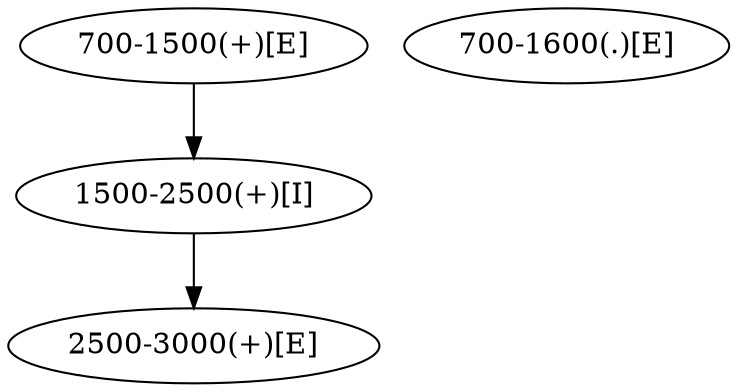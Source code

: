 strict digraph G {
"700-1500(+)[E]" [scores="A=0.605,C=0.499,D=0.6,E=0.145"];
"1500-2500(+)[I]" [scores="A=1.0"];
"700-1600(.)[E]" [scores="A=0.21,C=0.998,D=1.2,E=0.29,F=1.05"];
"2500-3000(+)[E]" [scores="A=0.5"];
"700-1500(+)[E]" -> "1500-2500(+)[I]";
"1500-2500(+)[I]" -> "2500-3000(+)[E]";
}
